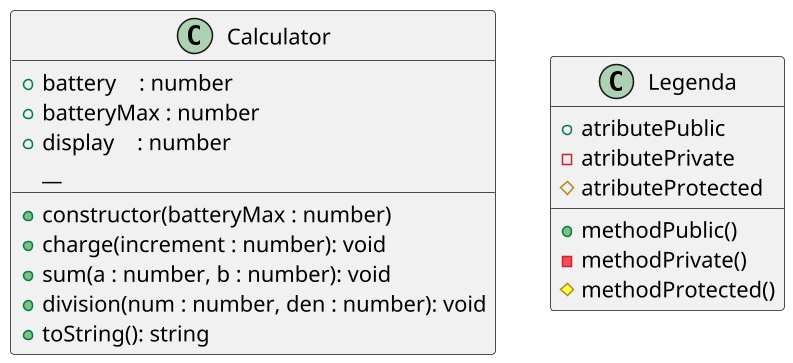 @startuml

skinparam defaultFontName "Source Code Pro"
skinparam dpi 150

class Calculator {

  + battery    : number
  + batteryMax : number
  + display    : number
  __

  + constructor(batteryMax : number)
  + charge(increment : number): void
  + sum(a : number, b : number): void
  + division(num : number, den : number): void
  + toString(): string
}

class Legenda {
  + atributePublic
  - atributePrivate
  # atributeProtected
  __
  + methodPublic()
  - methodPrivate()
  # methodProtected()
}

@enduml
